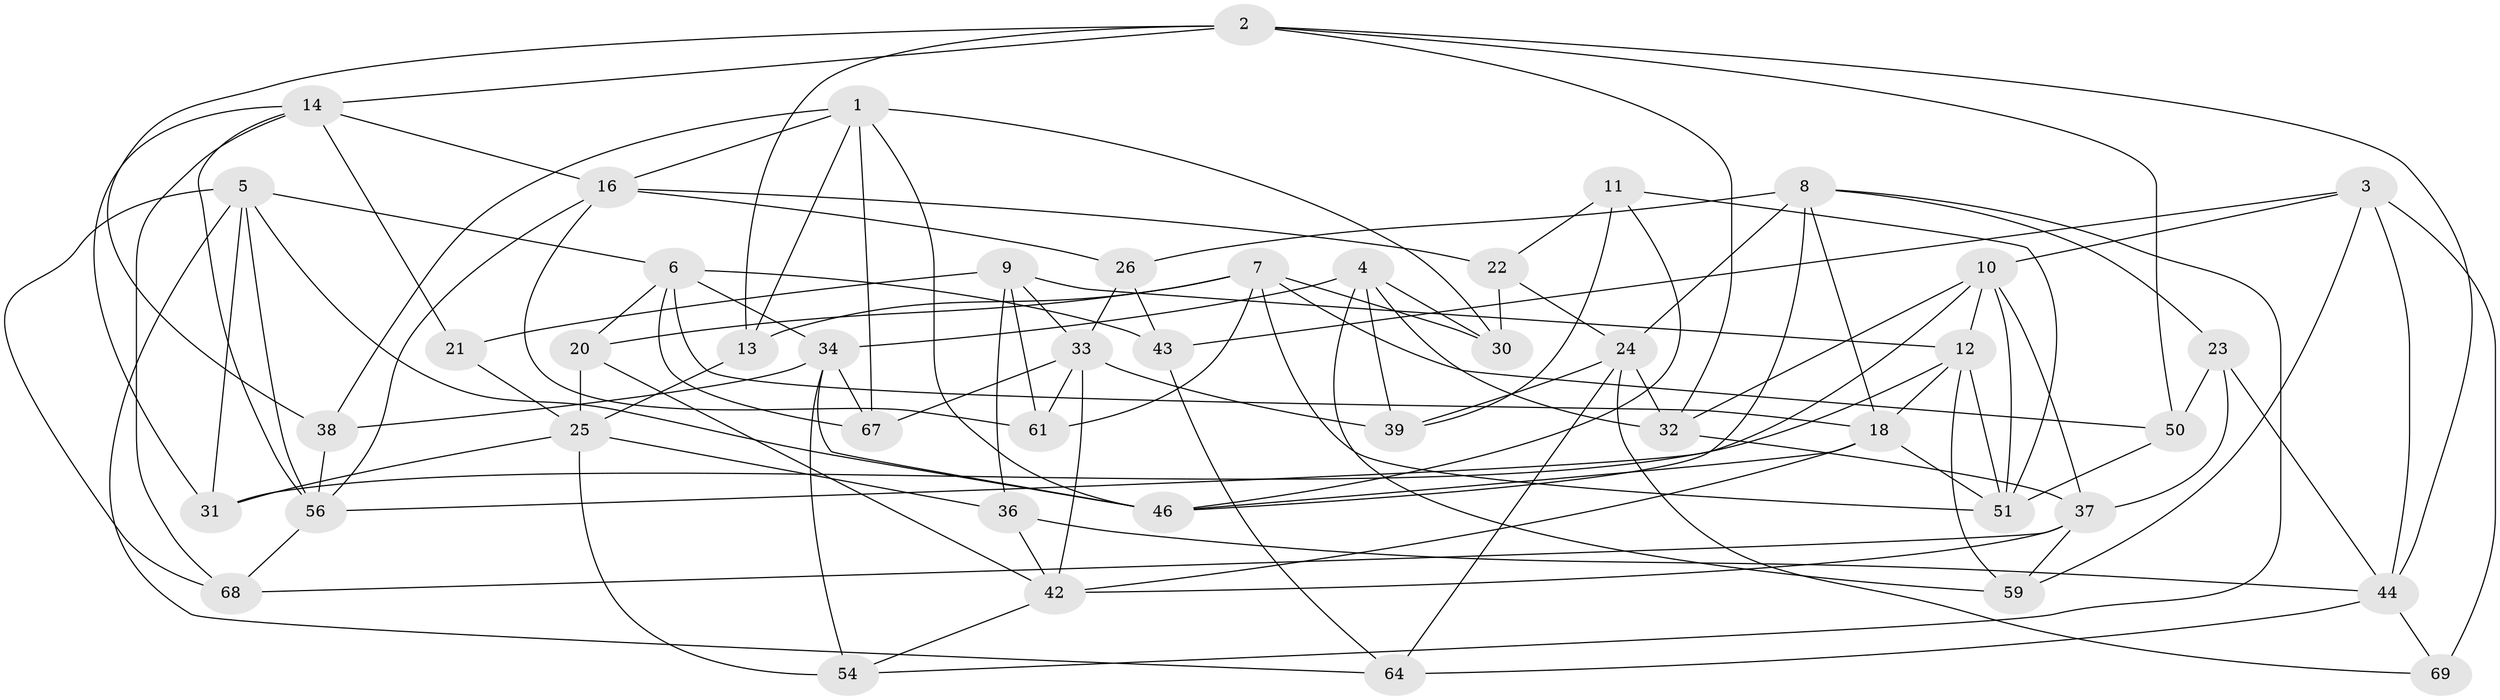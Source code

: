 // Generated by graph-tools (version 1.1) at 2025/52/02/27/25 19:52:27]
// undirected, 46 vertices, 114 edges
graph export_dot {
graph [start="1"]
  node [color=gray90,style=filled];
  1 [super="+17"];
  2 [super="+15"];
  3 [super="+66"];
  4 [super="+62"];
  5 [super="+40"];
  6 [super="+45"];
  7 [super="+19"];
  8 [super="+28"];
  9 [super="+70"];
  10 [super="+27"];
  11;
  12 [super="+52"];
  13;
  14 [super="+55"];
  16 [super="+71"];
  18 [super="+29"];
  20;
  21;
  22;
  23;
  24 [super="+53"];
  25 [super="+35"];
  26;
  30;
  31;
  32 [super="+60"];
  33 [super="+49"];
  34 [super="+47"];
  36;
  37 [super="+41"];
  38;
  39;
  42 [super="+58"];
  43;
  44 [super="+48"];
  46 [super="+65"];
  50;
  51 [super="+63"];
  54;
  56 [super="+57"];
  59;
  61;
  64;
  67;
  68;
  69;
  1 -- 67;
  1 -- 46;
  1 -- 16;
  1 -- 13;
  1 -- 38;
  1 -- 30;
  2 -- 38;
  2 -- 50;
  2 -- 44;
  2 -- 13;
  2 -- 14;
  2 -- 32;
  3 -- 43;
  3 -- 59;
  3 -- 69 [weight=2];
  3 -- 10;
  3 -- 44;
  4 -- 32 [weight=2];
  4 -- 34;
  4 -- 59;
  4 -- 30;
  4 -- 39;
  5 -- 68;
  5 -- 6;
  5 -- 46;
  5 -- 64;
  5 -- 56;
  5 -- 31;
  6 -- 18;
  6 -- 43;
  6 -- 67;
  6 -- 34;
  6 -- 20;
  7 -- 61;
  7 -- 13;
  7 -- 51;
  7 -- 50;
  7 -- 20;
  7 -- 30;
  8 -- 26;
  8 -- 23;
  8 -- 24;
  8 -- 46;
  8 -- 54;
  8 -- 18;
  9 -- 21 [weight=2];
  9 -- 12;
  9 -- 36;
  9 -- 61;
  9 -- 33;
  10 -- 56;
  10 -- 32;
  10 -- 51;
  10 -- 37;
  10 -- 12;
  11 -- 39;
  11 -- 51;
  11 -- 22;
  11 -- 46;
  12 -- 31;
  12 -- 51;
  12 -- 59;
  12 -- 18;
  13 -- 25;
  14 -- 21;
  14 -- 68;
  14 -- 31;
  14 -- 16;
  14 -- 56;
  16 -- 61;
  16 -- 22;
  16 -- 56;
  16 -- 26;
  18 -- 51;
  18 -- 42;
  18 -- 46;
  20 -- 42;
  20 -- 25;
  21 -- 25;
  22 -- 30;
  22 -- 24;
  23 -- 37;
  23 -- 50;
  23 -- 44;
  24 -- 39;
  24 -- 64;
  24 -- 69;
  24 -- 32;
  25 -- 36;
  25 -- 54;
  25 -- 31;
  26 -- 43;
  26 -- 33;
  32 -- 37;
  33 -- 61;
  33 -- 39;
  33 -- 67;
  33 -- 42;
  34 -- 38;
  34 -- 54;
  34 -- 67;
  34 -- 46;
  36 -- 44;
  36 -- 42;
  37 -- 59;
  37 -- 68;
  37 -- 42;
  38 -- 56;
  42 -- 54;
  43 -- 64;
  44 -- 64;
  44 -- 69;
  50 -- 51;
  56 -- 68;
}
